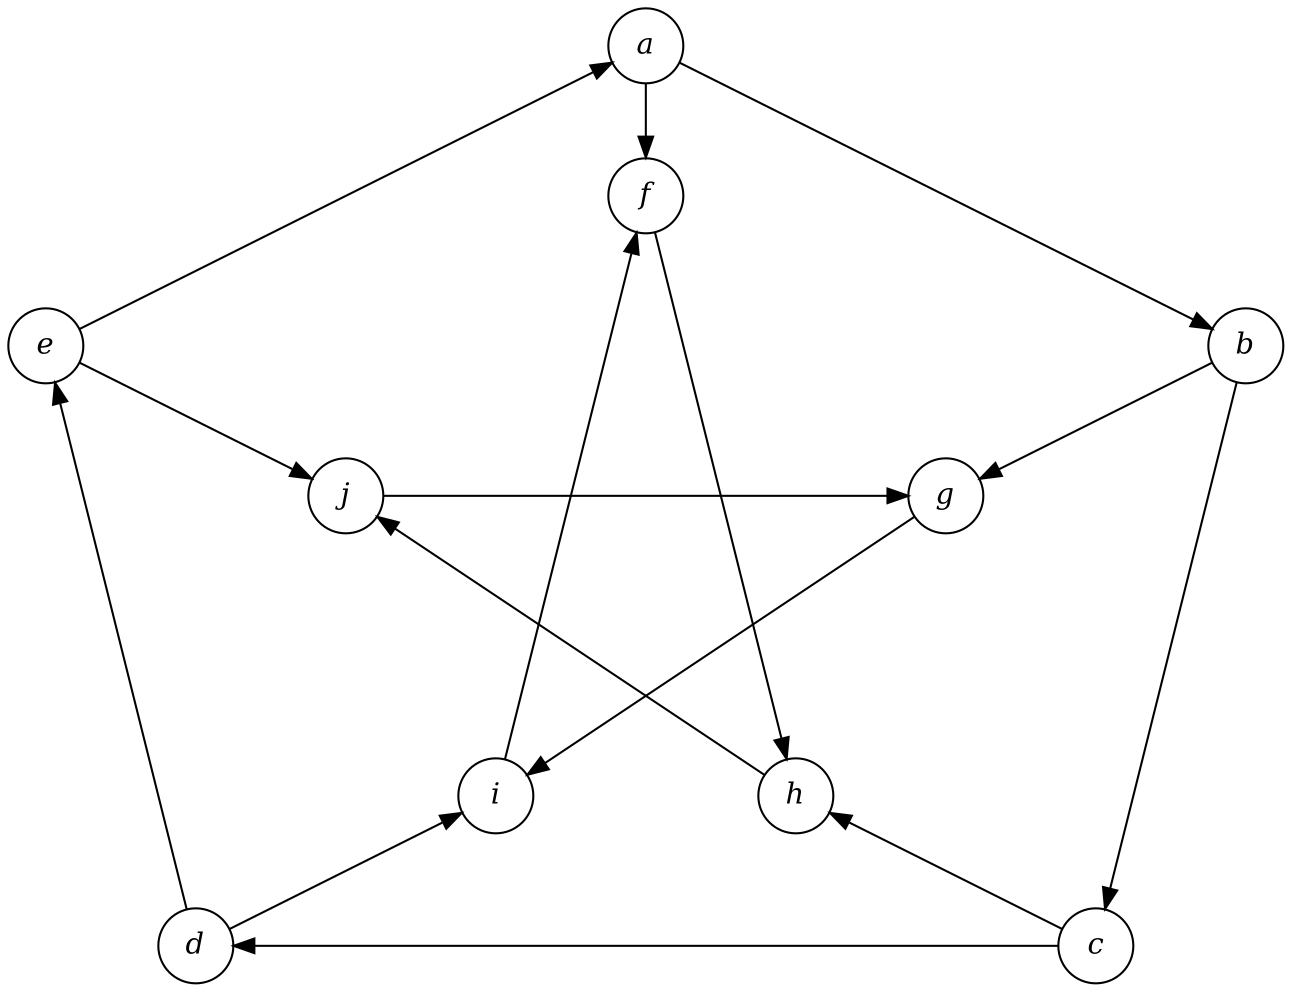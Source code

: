 digraph "Petersen Directed" {
  layout="neato"
  node [shape=circle fontname="Times-Italic"]
  a [pos="0,4!"]
  b [pos="4,2!"]
  c [pos="3,-2!"]
  d [pos="-3,-2!"]
  e [pos="-4,2!"]
  f [pos="0,3!"]
  g [pos="2,1!"]
  h [pos="1,-1!"]
  i [pos="-1,-1!"]
  j [pos="-2,1!"]
  a -> b
  b -> c
  c -> d
  d -> e
  e -> a
  f -> h
  h -> j
  j -> g
  g -> i
  i -> f
  a -> f
  b -> g
  c -> h
  d -> i
  e -> j
}
